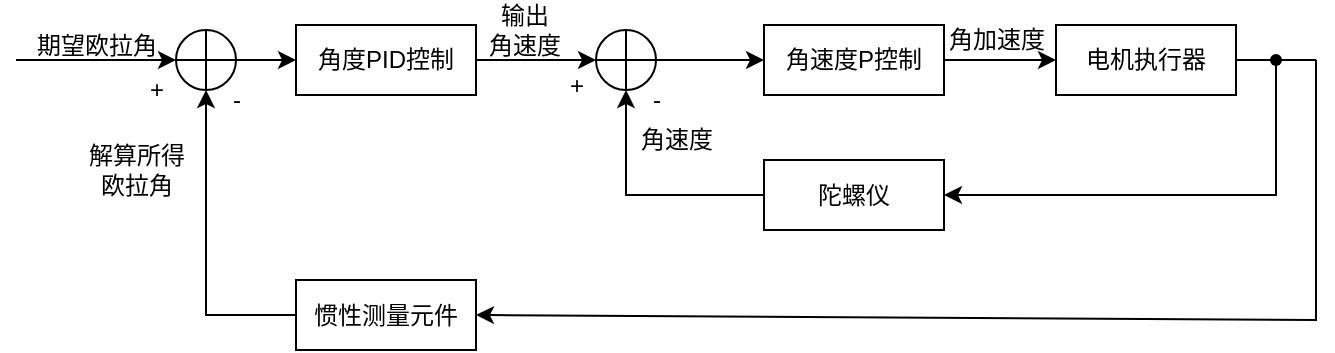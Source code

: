 <mxfile version="18.0.7" type="github">
  <diagram id="XKc3KVFMeeqk282OgJKy" name="Page-1">
    <mxGraphModel dx="856" dy="853" grid="1" gridSize="10" guides="1" tooltips="1" connect="1" arrows="1" fold="1" page="1" pageScale="1" pageWidth="827" pageHeight="1169" math="0" shadow="0">
      <root>
        <mxCell id="0" />
        <mxCell id="1" parent="0" />
        <mxCell id="MSYMzyp2a84vjGARM3MN-4" value="" style="edgeStyle=orthogonalEdgeStyle;rounded=0;orthogonalLoop=1;jettySize=auto;html=1;" edge="1" parent="1" source="MSYMzyp2a84vjGARM3MN-1" target="MSYMzyp2a84vjGARM3MN-3">
          <mxGeometry relative="1" as="geometry" />
        </mxCell>
        <mxCell id="MSYMzyp2a84vjGARM3MN-1" value="" style="shape=orEllipse;perimeter=ellipsePerimeter;whiteSpace=wrap;html=1;backgroundOutline=1;" vertex="1" parent="1">
          <mxGeometry x="120" y="245" width="30" height="30" as="geometry" />
        </mxCell>
        <mxCell id="MSYMzyp2a84vjGARM3MN-2" value="" style="endArrow=classic;html=1;rounded=0;entryX=0;entryY=0.5;entryDx=0;entryDy=0;" edge="1" parent="1" target="MSYMzyp2a84vjGARM3MN-1">
          <mxGeometry width="50" height="50" relative="1" as="geometry">
            <mxPoint x="40" y="260" as="sourcePoint" />
            <mxPoint x="110" y="245" as="targetPoint" />
          </mxGeometry>
        </mxCell>
        <mxCell id="MSYMzyp2a84vjGARM3MN-8" value="" style="edgeStyle=orthogonalEdgeStyle;rounded=0;orthogonalLoop=1;jettySize=auto;html=1;" edge="1" parent="1" source="MSYMzyp2a84vjGARM3MN-3" target="MSYMzyp2a84vjGARM3MN-7">
          <mxGeometry relative="1" as="geometry" />
        </mxCell>
        <mxCell id="MSYMzyp2a84vjGARM3MN-3" value="角度PID控制" style="rounded=0;whiteSpace=wrap;html=1;" vertex="1" parent="1">
          <mxGeometry x="180" y="242.5" width="90" height="35" as="geometry" />
        </mxCell>
        <mxCell id="MSYMzyp2a84vjGARM3MN-5" value="+" style="text;html=1;align=center;verticalAlign=middle;resizable=0;points=[];autosize=1;strokeColor=none;fillColor=none;" vertex="1" parent="1">
          <mxGeometry x="100" y="265" width="20" height="20" as="geometry" />
        </mxCell>
        <mxCell id="MSYMzyp2a84vjGARM3MN-6" value="期望欧拉角" style="text;html=1;align=center;verticalAlign=middle;resizable=0;points=[];autosize=1;strokeColor=none;fillColor=none;" vertex="1" parent="1">
          <mxGeometry x="40" y="242.5" width="80" height="20" as="geometry" />
        </mxCell>
        <mxCell id="MSYMzyp2a84vjGARM3MN-12" value="" style="edgeStyle=orthogonalEdgeStyle;rounded=0;orthogonalLoop=1;jettySize=auto;html=1;" edge="1" parent="1" source="MSYMzyp2a84vjGARM3MN-7" target="MSYMzyp2a84vjGARM3MN-11">
          <mxGeometry relative="1" as="geometry" />
        </mxCell>
        <mxCell id="MSYMzyp2a84vjGARM3MN-7" value="" style="shape=orEllipse;perimeter=ellipsePerimeter;whiteSpace=wrap;html=1;backgroundOutline=1;" vertex="1" parent="1">
          <mxGeometry x="330" y="245" width="30" height="30" as="geometry" />
        </mxCell>
        <mxCell id="MSYMzyp2a84vjGARM3MN-9" value="输出&lt;br&gt;角速度" style="text;html=1;align=center;verticalAlign=middle;resizable=0;points=[];autosize=1;strokeColor=none;fillColor=none;" vertex="1" parent="1">
          <mxGeometry x="269" y="230" width="50" height="30" as="geometry" />
        </mxCell>
        <mxCell id="MSYMzyp2a84vjGARM3MN-10" value="+" style="text;html=1;align=center;verticalAlign=middle;resizable=0;points=[];autosize=1;strokeColor=none;fillColor=none;" vertex="1" parent="1">
          <mxGeometry x="310" y="262.5" width="20" height="20" as="geometry" />
        </mxCell>
        <mxCell id="MSYMzyp2a84vjGARM3MN-14" value="" style="edgeStyle=orthogonalEdgeStyle;rounded=0;orthogonalLoop=1;jettySize=auto;html=1;" edge="1" parent="1" source="MSYMzyp2a84vjGARM3MN-11" target="MSYMzyp2a84vjGARM3MN-13">
          <mxGeometry relative="1" as="geometry" />
        </mxCell>
        <mxCell id="MSYMzyp2a84vjGARM3MN-11" value="角速度P控制" style="rounded=0;whiteSpace=wrap;html=1;" vertex="1" parent="1">
          <mxGeometry x="414" y="242.5" width="90" height="35" as="geometry" />
        </mxCell>
        <mxCell id="MSYMzyp2a84vjGARM3MN-13" value="电机执行器" style="rounded=0;whiteSpace=wrap;html=1;" vertex="1" parent="1">
          <mxGeometry x="560" y="242.5" width="90" height="35" as="geometry" />
        </mxCell>
        <mxCell id="MSYMzyp2a84vjGARM3MN-15" value="角加速度" style="text;html=1;align=center;verticalAlign=middle;resizable=0;points=[];autosize=1;strokeColor=none;fillColor=none;" vertex="1" parent="1">
          <mxGeometry x="500" y="240" width="60" height="20" as="geometry" />
        </mxCell>
        <mxCell id="MSYMzyp2a84vjGARM3MN-16" value="" style="endArrow=classic;html=1;rounded=0;exitDx=0;exitDy=0;startArrow=none;entryX=1;entryY=0.5;entryDx=0;entryDy=0;" edge="1" parent="1" target="MSYMzyp2a84vjGARM3MN-27">
          <mxGeometry width="50" height="50" relative="1" as="geometry">
            <mxPoint x="690" y="260" as="sourcePoint" />
            <mxPoint x="630" y="410" as="targetPoint" />
            <Array as="points">
              <mxPoint x="690" y="390" />
            </Array>
          </mxGeometry>
        </mxCell>
        <mxCell id="MSYMzyp2a84vjGARM3MN-24" style="edgeStyle=orthogonalEdgeStyle;rounded=0;orthogonalLoop=1;jettySize=auto;html=1;entryX=1;entryY=0.5;entryDx=0;entryDy=0;" edge="1" parent="1" source="MSYMzyp2a84vjGARM3MN-17" target="MSYMzyp2a84vjGARM3MN-22">
          <mxGeometry relative="1" as="geometry">
            <mxPoint x="670" y="330" as="targetPoint" />
            <Array as="points">
              <mxPoint x="670" y="328" />
            </Array>
          </mxGeometry>
        </mxCell>
        <mxCell id="MSYMzyp2a84vjGARM3MN-17" value="" style="shape=waypoint;sketch=0;fillStyle=solid;size=6;pointerEvents=1;points=[];fillColor=none;resizable=0;rotatable=0;perimeter=centerPerimeter;snapToPoint=1;" vertex="1" parent="1">
          <mxGeometry x="650" y="240" width="40" height="40" as="geometry" />
        </mxCell>
        <mxCell id="MSYMzyp2a84vjGARM3MN-18" value="" style="endArrow=none;html=1;rounded=0;exitX=1;exitY=0.5;exitDx=0;exitDy=0;" edge="1" parent="1" source="MSYMzyp2a84vjGARM3MN-13" target="MSYMzyp2a84vjGARM3MN-17">
          <mxGeometry width="50" height="50" relative="1" as="geometry">
            <mxPoint x="650" y="260" as="sourcePoint" />
            <mxPoint x="720" y="260" as="targetPoint" />
          </mxGeometry>
        </mxCell>
        <mxCell id="MSYMzyp2a84vjGARM3MN-20" value="" style="endArrow=none;html=1;rounded=0;exitDx=0;exitDy=0;startArrow=none;" edge="1" parent="1" source="MSYMzyp2a84vjGARM3MN-17">
          <mxGeometry width="50" height="50" relative="1" as="geometry">
            <mxPoint x="670" y="260" as="sourcePoint" />
            <mxPoint x="690" y="260" as="targetPoint" />
          </mxGeometry>
        </mxCell>
        <mxCell id="MSYMzyp2a84vjGARM3MN-25" style="edgeStyle=orthogonalEdgeStyle;rounded=0;orthogonalLoop=1;jettySize=auto;html=1;entryX=0.5;entryY=1;entryDx=0;entryDy=0;" edge="1" parent="1" source="MSYMzyp2a84vjGARM3MN-22" target="MSYMzyp2a84vjGARM3MN-7">
          <mxGeometry relative="1" as="geometry" />
        </mxCell>
        <mxCell id="MSYMzyp2a84vjGARM3MN-22" value="陀螺仪" style="rounded=0;whiteSpace=wrap;html=1;" vertex="1" parent="1">
          <mxGeometry x="414" y="310" width="90" height="35" as="geometry" />
        </mxCell>
        <mxCell id="MSYMzyp2a84vjGARM3MN-26" value="-" style="text;html=1;align=center;verticalAlign=middle;resizable=0;points=[];autosize=1;strokeColor=none;fillColor=none;" vertex="1" parent="1">
          <mxGeometry x="350" y="270" width="20" height="20" as="geometry" />
        </mxCell>
        <mxCell id="MSYMzyp2a84vjGARM3MN-31" style="edgeStyle=orthogonalEdgeStyle;rounded=0;orthogonalLoop=1;jettySize=auto;html=1;entryX=0.5;entryY=1;entryDx=0;entryDy=0;" edge="1" parent="1" source="MSYMzyp2a84vjGARM3MN-27" target="MSYMzyp2a84vjGARM3MN-1">
          <mxGeometry relative="1" as="geometry" />
        </mxCell>
        <mxCell id="MSYMzyp2a84vjGARM3MN-27" value="惯性测量元件" style="rounded=0;whiteSpace=wrap;html=1;" vertex="1" parent="1">
          <mxGeometry x="180" y="370" width="90" height="35" as="geometry" />
        </mxCell>
        <mxCell id="MSYMzyp2a84vjGARM3MN-30" value="角速度" style="text;html=1;align=center;verticalAlign=middle;resizable=0;points=[];autosize=1;strokeColor=none;fillColor=none;" vertex="1" parent="1">
          <mxGeometry x="345" y="290" width="50" height="20" as="geometry" />
        </mxCell>
        <mxCell id="MSYMzyp2a84vjGARM3MN-32" value="-" style="text;html=1;align=center;verticalAlign=middle;resizable=0;points=[];autosize=1;strokeColor=none;fillColor=none;" vertex="1" parent="1">
          <mxGeometry x="140" y="270" width="20" height="20" as="geometry" />
        </mxCell>
        <mxCell id="MSYMzyp2a84vjGARM3MN-33" value="解算所得&lt;br&gt;欧拉角" style="text;html=1;align=center;verticalAlign=middle;resizable=0;points=[];autosize=1;strokeColor=none;fillColor=none;" vertex="1" parent="1">
          <mxGeometry x="70" y="300" width="60" height="30" as="geometry" />
        </mxCell>
      </root>
    </mxGraphModel>
  </diagram>
</mxfile>
